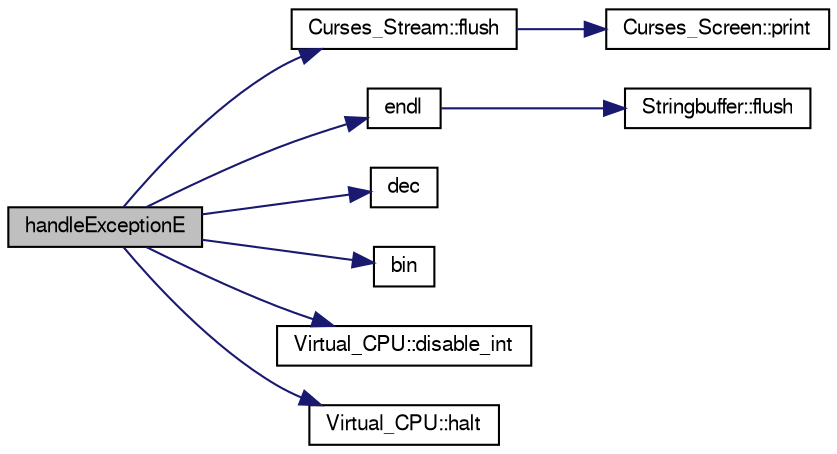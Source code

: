 digraph "handleExceptionE"
{
  bgcolor="transparent";
  edge [fontname="FreeSans",fontsize="10",labelfontname="FreeSans",labelfontsize="10"];
  node [fontname="FreeSans",fontsize="10",shape=record];
  rankdir="LR";
  Node1 [label="handleExceptionE",height=0.2,width=0.4,color="black", fillcolor="grey75", style="filled" fontcolor="black"];
  Node1 -> Node2 [color="midnightblue",fontsize="10",style="solid",fontname="FreeSans"];
  Node2 [label="Curses_Stream::flush",height=0.2,width=0.4,color="black",URL="$classCurses__Stream.html#ab6a0496fec8d85e70bc648e554ddeefb",tooltip="flush the content of the internal buffer"];
  Node2 -> Node3 [color="midnightblue",fontsize="10",style="solid",fontname="FreeSans"];
  Node3 [label="Curses_Screen::print",height=0.2,width=0.4,color="black",URL="$classCurses__Screen.html#a77b0eb8866a6286e5f1cd8d400adecd2",tooltip="print a string to the current position"];
  Node1 -> Node4 [color="midnightblue",fontsize="10",style="solid",fontname="FreeSans"];
  Node4 [label="endl",height=0.2,width=0.4,color="black",URL="$o__stream_8h.html#a28de23f7cab39bdb0f6a5dc3801b6c6d",tooltip="print buffer after adding a newline"];
  Node4 -> Node5 [color="midnightblue",fontsize="10",style="solid",fontname="FreeSans"];
  Node5 [label="Stringbuffer::flush",height=0.2,width=0.4,color="black",URL="$classStringbuffer.html#abfb79178e3d7520f99aec80f996abaac",tooltip="flush the content of the buffer to the screen"];
  Node1 -> Node6 [color="midnightblue",fontsize="10",style="solid",fontname="FreeSans"];
  Node6 [label="dec",height=0.2,width=0.4,color="black",URL="$o__stream_8h.html#a143762d59413d6d7cae38fb25104c5c4",tooltip="switch basis of o_stream to decimal"];
  Node1 -> Node7 [color="midnightblue",fontsize="10",style="solid",fontname="FreeSans"];
  Node7 [label="bin",height=0.2,width=0.4,color="black",URL="$o__stream_8h.html#a53efad1d7227486b7c2208929d9b4390",tooltip="switch basis of o_stream to binary"];
  Node1 -> Node8 [color="midnightblue",fontsize="10",style="solid",fontname="FreeSans"];
  Node8 [label="Virtual_CPU::disable_int",height=0.2,width=0.4,color="black",URL="$classVirtual__CPU.html#ae19d0f9544fc5985ce274fbebadc1d1a",tooltip="globally dissable interrupts"];
  Node1 -> Node9 [color="midnightblue",fontsize="10",style="solid",fontname="FreeSans"];
  Node9 [label="Virtual_CPU::halt",height=0.2,width=0.4,color="black",URL="$classVirtual__CPU.html#ab379715eb56dd3ef38ee086314826f1f",tooltip="halt the cpu"];
}
